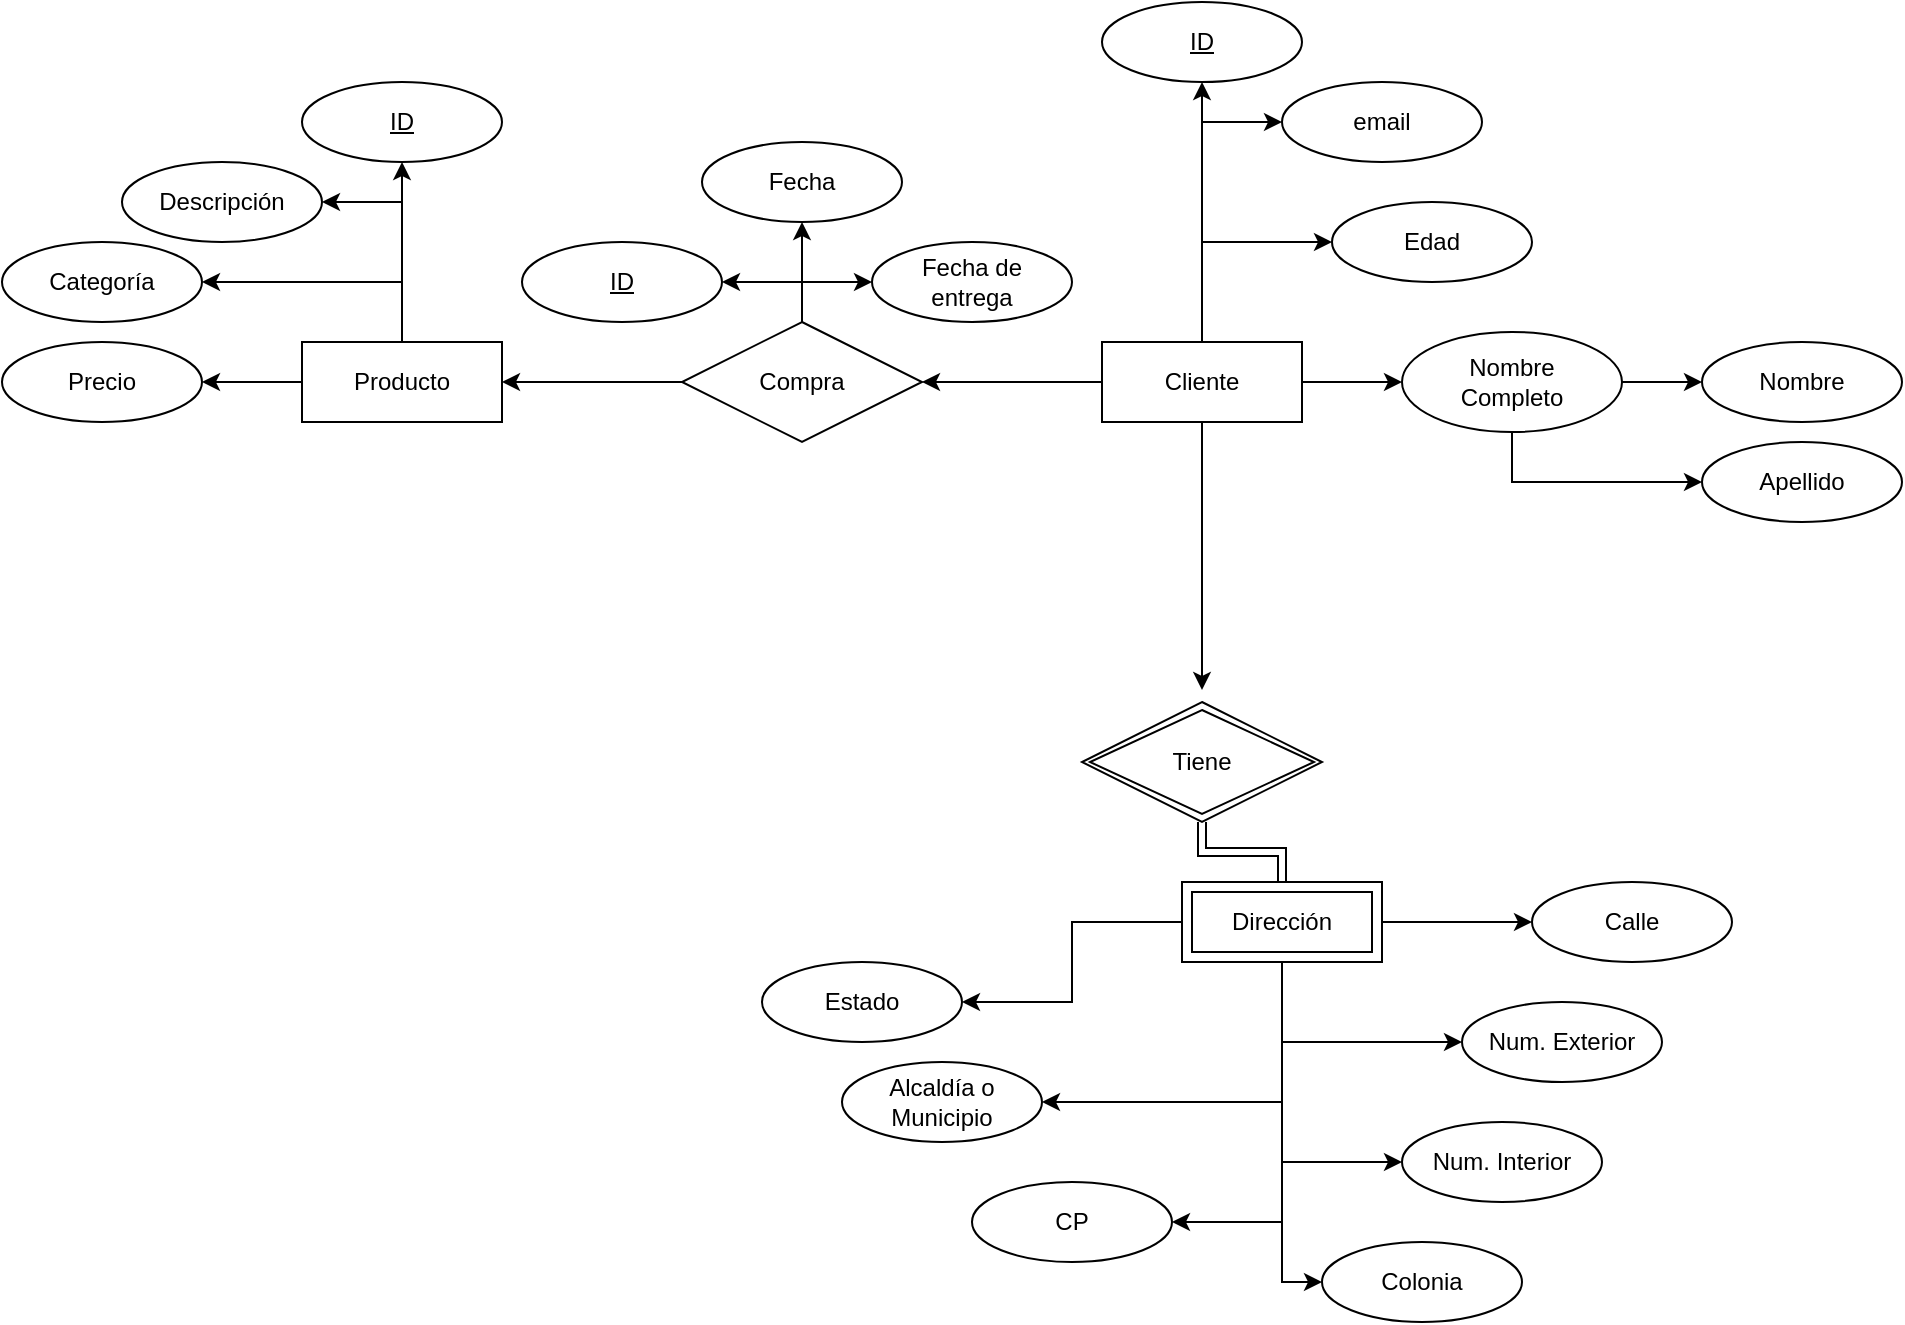 <mxfile version="21.5.1" type="device">
  <diagram id="R2lEEEUBdFMjLlhIrx00" name="Page-1">
    <mxGraphModel dx="2094" dy="1187" grid="1" gridSize="10" guides="1" tooltips="1" connect="1" arrows="1" fold="1" page="1" pageScale="1" pageWidth="850" pageHeight="1100" math="0" shadow="0" extFonts="Permanent Marker^https://fonts.googleapis.com/css?family=Permanent+Marker">
      <root>
        <mxCell id="0" />
        <mxCell id="1" parent="0" />
        <mxCell id="G-yLA5hONZAWw3ku6D0X-56" style="edgeStyle=orthogonalEdgeStyle;rounded=0;orthogonalLoop=1;jettySize=auto;html=1;exitX=0.5;exitY=0;exitDx=0;exitDy=0;entryX=0.5;entryY=1;entryDx=0;entryDy=0;" edge="1" parent="1" source="G-yLA5hONZAWw3ku6D0X-3" target="G-yLA5hONZAWw3ku6D0X-48">
          <mxGeometry relative="1" as="geometry" />
        </mxCell>
        <mxCell id="G-yLA5hONZAWw3ku6D0X-69" style="edgeStyle=orthogonalEdgeStyle;rounded=0;orthogonalLoop=1;jettySize=auto;html=1;exitX=0.5;exitY=0;exitDx=0;exitDy=0;entryX=1;entryY=0.5;entryDx=0;entryDy=0;" edge="1" parent="1" source="G-yLA5hONZAWw3ku6D0X-3" target="G-yLA5hONZAWw3ku6D0X-52">
          <mxGeometry relative="1" as="geometry" />
        </mxCell>
        <mxCell id="G-yLA5hONZAWw3ku6D0X-70" style="edgeStyle=orthogonalEdgeStyle;rounded=0;orthogonalLoop=1;jettySize=auto;html=1;exitX=0.5;exitY=0;exitDx=0;exitDy=0;entryX=1;entryY=0.5;entryDx=0;entryDy=0;" edge="1" parent="1" source="G-yLA5hONZAWw3ku6D0X-3" target="G-yLA5hONZAWw3ku6D0X-54">
          <mxGeometry relative="1" as="geometry" />
        </mxCell>
        <mxCell id="G-yLA5hONZAWw3ku6D0X-71" style="edgeStyle=orthogonalEdgeStyle;rounded=0;orthogonalLoop=1;jettySize=auto;html=1;exitX=0;exitY=0.5;exitDx=0;exitDy=0;entryX=1;entryY=0.5;entryDx=0;entryDy=0;" edge="1" parent="1" source="G-yLA5hONZAWw3ku6D0X-3" target="G-yLA5hONZAWw3ku6D0X-55">
          <mxGeometry relative="1" as="geometry" />
        </mxCell>
        <mxCell id="G-yLA5hONZAWw3ku6D0X-3" value="Producto" style="whiteSpace=wrap;html=1;align=center;" vertex="1" parent="1">
          <mxGeometry x="90" y="180" width="100" height="40" as="geometry" />
        </mxCell>
        <mxCell id="G-yLA5hONZAWw3ku6D0X-37" value="" style="edgeStyle=orthogonalEdgeStyle;rounded=0;orthogonalLoop=1;jettySize=auto;html=1;" edge="1" parent="1" source="G-yLA5hONZAWw3ku6D0X-4" target="G-yLA5hONZAWw3ku6D0X-5">
          <mxGeometry relative="1" as="geometry" />
        </mxCell>
        <mxCell id="G-yLA5hONZAWw3ku6D0X-47" style="edgeStyle=orthogonalEdgeStyle;rounded=0;orthogonalLoop=1;jettySize=auto;html=1;exitX=0.5;exitY=1;exitDx=0;exitDy=0;entryX=0.5;entryY=-0.1;entryDx=0;entryDy=0;entryPerimeter=0;" edge="1" parent="1" source="G-yLA5hONZAWw3ku6D0X-4" target="G-yLA5hONZAWw3ku6D0X-42">
          <mxGeometry relative="1" as="geometry" />
        </mxCell>
        <mxCell id="G-yLA5hONZAWw3ku6D0X-50" style="edgeStyle=orthogonalEdgeStyle;rounded=0;orthogonalLoop=1;jettySize=auto;html=1;exitX=0;exitY=0.5;exitDx=0;exitDy=0;entryX=1;entryY=0.5;entryDx=0;entryDy=0;" edge="1" parent="1" source="G-yLA5hONZAWw3ku6D0X-4" target="G-yLA5hONZAWw3ku6D0X-49">
          <mxGeometry relative="1" as="geometry" />
        </mxCell>
        <mxCell id="G-yLA5hONZAWw3ku6D0X-57" style="edgeStyle=orthogonalEdgeStyle;rounded=0;orthogonalLoop=1;jettySize=auto;html=1;exitX=0.5;exitY=0;exitDx=0;exitDy=0;entryX=0;entryY=0.5;entryDx=0;entryDy=0;" edge="1" parent="1" source="G-yLA5hONZAWw3ku6D0X-4" target="G-yLA5hONZAWw3ku6D0X-12">
          <mxGeometry relative="1" as="geometry" />
        </mxCell>
        <mxCell id="G-yLA5hONZAWw3ku6D0X-66" style="edgeStyle=orthogonalEdgeStyle;rounded=0;orthogonalLoop=1;jettySize=auto;html=1;exitX=0.5;exitY=0;exitDx=0;exitDy=0;entryX=0;entryY=0.5;entryDx=0;entryDy=0;" edge="1" parent="1" source="G-yLA5hONZAWw3ku6D0X-4" target="G-yLA5hONZAWw3ku6D0X-11">
          <mxGeometry relative="1" as="geometry" />
        </mxCell>
        <mxCell id="G-yLA5hONZAWw3ku6D0X-67" style="edgeStyle=orthogonalEdgeStyle;rounded=0;orthogonalLoop=1;jettySize=auto;html=1;exitX=1;exitY=0.5;exitDx=0;exitDy=0;entryX=0;entryY=0.5;entryDx=0;entryDy=0;" edge="1" parent="1" source="G-yLA5hONZAWw3ku6D0X-4" target="G-yLA5hONZAWw3ku6D0X-6">
          <mxGeometry relative="1" as="geometry" />
        </mxCell>
        <mxCell id="G-yLA5hONZAWw3ku6D0X-4" value="Cliente" style="whiteSpace=wrap;html=1;align=center;" vertex="1" parent="1">
          <mxGeometry x="490" y="180" width="100" height="40" as="geometry" />
        </mxCell>
        <mxCell id="G-yLA5hONZAWw3ku6D0X-5" value="ID" style="ellipse;whiteSpace=wrap;html=1;align=center;fontStyle=4;" vertex="1" parent="1">
          <mxGeometry x="490" y="10" width="100" height="40" as="geometry" />
        </mxCell>
        <mxCell id="G-yLA5hONZAWw3ku6D0X-9" value="" style="edgeStyle=orthogonalEdgeStyle;rounded=0;orthogonalLoop=1;jettySize=auto;html=1;" edge="1" parent="1" source="G-yLA5hONZAWw3ku6D0X-6" target="G-yLA5hONZAWw3ku6D0X-8">
          <mxGeometry relative="1" as="geometry" />
        </mxCell>
        <mxCell id="G-yLA5hONZAWw3ku6D0X-68" style="edgeStyle=orthogonalEdgeStyle;rounded=0;orthogonalLoop=1;jettySize=auto;html=1;exitX=0.5;exitY=1;exitDx=0;exitDy=0;entryX=0;entryY=0.5;entryDx=0;entryDy=0;" edge="1" parent="1" source="G-yLA5hONZAWw3ku6D0X-6" target="G-yLA5hONZAWw3ku6D0X-7">
          <mxGeometry relative="1" as="geometry" />
        </mxCell>
        <mxCell id="G-yLA5hONZAWw3ku6D0X-6" value="Nombre &lt;br&gt;Completo" style="ellipse;whiteSpace=wrap;html=1;align=center;" vertex="1" parent="1">
          <mxGeometry x="640" y="175" width="110" height="50" as="geometry" />
        </mxCell>
        <mxCell id="G-yLA5hONZAWw3ku6D0X-7" value="Apellido" style="ellipse;whiteSpace=wrap;html=1;align=center;" vertex="1" parent="1">
          <mxGeometry x="790" y="230" width="100" height="40" as="geometry" />
        </mxCell>
        <mxCell id="G-yLA5hONZAWw3ku6D0X-8" value="Nombre" style="ellipse;whiteSpace=wrap;html=1;align=center;" vertex="1" parent="1">
          <mxGeometry x="790" y="180" width="100" height="40" as="geometry" />
        </mxCell>
        <mxCell id="G-yLA5hONZAWw3ku6D0X-11" value="Edad" style="ellipse;whiteSpace=wrap;html=1;align=center;" vertex="1" parent="1">
          <mxGeometry x="605" y="110" width="100" height="40" as="geometry" />
        </mxCell>
        <mxCell id="G-yLA5hONZAWw3ku6D0X-12" value="email" style="ellipse;whiteSpace=wrap;html=1;align=center;" vertex="1" parent="1">
          <mxGeometry x="580" y="50" width="100" height="40" as="geometry" />
        </mxCell>
        <mxCell id="G-yLA5hONZAWw3ku6D0X-58" style="edgeStyle=orthogonalEdgeStyle;rounded=0;orthogonalLoop=1;jettySize=auto;html=1;exitX=0;exitY=0.5;exitDx=0;exitDy=0;entryX=1;entryY=0.5;entryDx=0;entryDy=0;" edge="1" parent="1" source="G-yLA5hONZAWw3ku6D0X-14" target="G-yLA5hONZAWw3ku6D0X-22">
          <mxGeometry relative="1" as="geometry" />
        </mxCell>
        <mxCell id="G-yLA5hONZAWw3ku6D0X-60" style="edgeStyle=orthogonalEdgeStyle;rounded=0;orthogonalLoop=1;jettySize=auto;html=1;exitX=1;exitY=0.5;exitDx=0;exitDy=0;entryX=0;entryY=0.5;entryDx=0;entryDy=0;" edge="1" parent="1" source="G-yLA5hONZAWw3ku6D0X-14" target="G-yLA5hONZAWw3ku6D0X-17">
          <mxGeometry relative="1" as="geometry" />
        </mxCell>
        <mxCell id="G-yLA5hONZAWw3ku6D0X-61" style="edgeStyle=orthogonalEdgeStyle;rounded=0;orthogonalLoop=1;jettySize=auto;html=1;exitX=0.5;exitY=1;exitDx=0;exitDy=0;entryX=0;entryY=0.5;entryDx=0;entryDy=0;" edge="1" parent="1" source="G-yLA5hONZAWw3ku6D0X-14" target="G-yLA5hONZAWw3ku6D0X-18">
          <mxGeometry relative="1" as="geometry" />
        </mxCell>
        <mxCell id="G-yLA5hONZAWw3ku6D0X-62" style="edgeStyle=orthogonalEdgeStyle;rounded=0;orthogonalLoop=1;jettySize=auto;html=1;exitX=0.5;exitY=1;exitDx=0;exitDy=0;entryX=0;entryY=0.5;entryDx=0;entryDy=0;" edge="1" parent="1" source="G-yLA5hONZAWw3ku6D0X-14" target="G-yLA5hONZAWw3ku6D0X-19">
          <mxGeometry relative="1" as="geometry" />
        </mxCell>
        <mxCell id="G-yLA5hONZAWw3ku6D0X-63" style="edgeStyle=orthogonalEdgeStyle;rounded=0;orthogonalLoop=1;jettySize=auto;html=1;exitX=0.5;exitY=1;exitDx=0;exitDy=0;entryX=0;entryY=0.5;entryDx=0;entryDy=0;" edge="1" parent="1" source="G-yLA5hONZAWw3ku6D0X-14" target="G-yLA5hONZAWw3ku6D0X-20">
          <mxGeometry relative="1" as="geometry" />
        </mxCell>
        <mxCell id="G-yLA5hONZAWw3ku6D0X-64" style="edgeStyle=orthogonalEdgeStyle;rounded=0;orthogonalLoop=1;jettySize=auto;html=1;exitX=0.5;exitY=1;exitDx=0;exitDy=0;entryX=1;entryY=0.5;entryDx=0;entryDy=0;" edge="1" parent="1" source="G-yLA5hONZAWw3ku6D0X-14" target="G-yLA5hONZAWw3ku6D0X-21">
          <mxGeometry relative="1" as="geometry" />
        </mxCell>
        <mxCell id="G-yLA5hONZAWw3ku6D0X-65" style="edgeStyle=orthogonalEdgeStyle;rounded=0;orthogonalLoop=1;jettySize=auto;html=1;exitX=0.5;exitY=1;exitDx=0;exitDy=0;entryX=1;entryY=0.5;entryDx=0;entryDy=0;" edge="1" parent="1" source="G-yLA5hONZAWw3ku6D0X-14" target="G-yLA5hONZAWw3ku6D0X-16">
          <mxGeometry relative="1" as="geometry" />
        </mxCell>
        <mxCell id="G-yLA5hONZAWw3ku6D0X-14" value="Dirección" style="shape=ext;margin=3;double=1;whiteSpace=wrap;html=1;align=center;" vertex="1" parent="1">
          <mxGeometry x="530" y="450" width="100" height="40" as="geometry" />
        </mxCell>
        <mxCell id="G-yLA5hONZAWw3ku6D0X-16" value="CP" style="ellipse;whiteSpace=wrap;html=1;align=center;" vertex="1" parent="1">
          <mxGeometry x="425" y="600" width="100" height="40" as="geometry" />
        </mxCell>
        <mxCell id="G-yLA5hONZAWw3ku6D0X-17" value="Calle" style="ellipse;whiteSpace=wrap;html=1;align=center;" vertex="1" parent="1">
          <mxGeometry x="705" y="450" width="100" height="40" as="geometry" />
        </mxCell>
        <mxCell id="G-yLA5hONZAWw3ku6D0X-18" value="Num. Exterior" style="ellipse;whiteSpace=wrap;html=1;align=center;" vertex="1" parent="1">
          <mxGeometry x="670" y="510" width="100" height="40" as="geometry" />
        </mxCell>
        <mxCell id="G-yLA5hONZAWw3ku6D0X-20" value="Colonia" style="ellipse;whiteSpace=wrap;html=1;align=center;" vertex="1" parent="1">
          <mxGeometry x="600" y="630" width="100" height="40" as="geometry" />
        </mxCell>
        <mxCell id="G-yLA5hONZAWw3ku6D0X-21" value="Alcaldía o Municipio" style="ellipse;whiteSpace=wrap;html=1;align=center;" vertex="1" parent="1">
          <mxGeometry x="360" y="540" width="100" height="40" as="geometry" />
        </mxCell>
        <mxCell id="G-yLA5hONZAWw3ku6D0X-22" value="Estado" style="ellipse;whiteSpace=wrap;html=1;align=center;" vertex="1" parent="1">
          <mxGeometry x="320" y="490" width="100" height="40" as="geometry" />
        </mxCell>
        <mxCell id="G-yLA5hONZAWw3ku6D0X-19" value="Num. Interior" style="ellipse;whiteSpace=wrap;html=1;align=center;" vertex="1" parent="1">
          <mxGeometry x="640" y="570" width="100" height="40" as="geometry" />
        </mxCell>
        <mxCell id="G-yLA5hONZAWw3ku6D0X-42" value="Tiene" style="shape=rhombus;double=1;perimeter=rhombusPerimeter;whiteSpace=wrap;html=1;align=center;" vertex="1" parent="1">
          <mxGeometry x="480" y="360" width="120" height="60" as="geometry" />
        </mxCell>
        <mxCell id="G-yLA5hONZAWw3ku6D0X-44" value="" style="shape=link;html=1;rounded=0;entryX=0.5;entryY=0;entryDx=0;entryDy=0;exitX=0.5;exitY=1;exitDx=0;exitDy=0;edgeStyle=orthogonalEdgeStyle;" edge="1" parent="1" source="G-yLA5hONZAWw3ku6D0X-42" target="G-yLA5hONZAWw3ku6D0X-14">
          <mxGeometry relative="1" as="geometry">
            <mxPoint x="300" y="400" as="sourcePoint" />
            <mxPoint x="420" y="400" as="targetPoint" />
          </mxGeometry>
        </mxCell>
        <mxCell id="G-yLA5hONZAWw3ku6D0X-45" value="" style="resizable=0;html=1;whiteSpace=wrap;align=right;verticalAlign=bottom;" connectable="0" vertex="1" parent="G-yLA5hONZAWw3ku6D0X-44">
          <mxGeometry x="1" relative="1" as="geometry" />
        </mxCell>
        <mxCell id="G-yLA5hONZAWw3ku6D0X-48" value="ID" style="ellipse;whiteSpace=wrap;html=1;align=center;fontStyle=4;" vertex="1" parent="1">
          <mxGeometry x="90" y="50" width="100" height="40" as="geometry" />
        </mxCell>
        <mxCell id="G-yLA5hONZAWw3ku6D0X-51" style="edgeStyle=orthogonalEdgeStyle;rounded=0;orthogonalLoop=1;jettySize=auto;html=1;exitX=0;exitY=0.5;exitDx=0;exitDy=0;entryX=1;entryY=0.5;entryDx=0;entryDy=0;" edge="1" parent="1" source="G-yLA5hONZAWw3ku6D0X-49" target="G-yLA5hONZAWw3ku6D0X-3">
          <mxGeometry relative="1" as="geometry" />
        </mxCell>
        <mxCell id="G-yLA5hONZAWw3ku6D0X-74" style="edgeStyle=orthogonalEdgeStyle;rounded=0;orthogonalLoop=1;jettySize=auto;html=1;exitX=0.5;exitY=0;exitDx=0;exitDy=0;entryX=0.5;entryY=1;entryDx=0;entryDy=0;" edge="1" parent="1" source="G-yLA5hONZAWw3ku6D0X-49" target="G-yLA5hONZAWw3ku6D0X-73">
          <mxGeometry relative="1" as="geometry" />
        </mxCell>
        <mxCell id="G-yLA5hONZAWw3ku6D0X-75" style="edgeStyle=orthogonalEdgeStyle;rounded=0;orthogonalLoop=1;jettySize=auto;html=1;exitX=0.5;exitY=0;exitDx=0;exitDy=0;entryX=1;entryY=0.5;entryDx=0;entryDy=0;" edge="1" parent="1" source="G-yLA5hONZAWw3ku6D0X-49" target="G-yLA5hONZAWw3ku6D0X-72">
          <mxGeometry relative="1" as="geometry" />
        </mxCell>
        <mxCell id="G-yLA5hONZAWw3ku6D0X-78" style="edgeStyle=orthogonalEdgeStyle;rounded=0;orthogonalLoop=1;jettySize=auto;html=1;exitX=0.5;exitY=0;exitDx=0;exitDy=0;entryX=0;entryY=0.5;entryDx=0;entryDy=0;" edge="1" parent="1" source="G-yLA5hONZAWw3ku6D0X-49" target="G-yLA5hONZAWw3ku6D0X-76">
          <mxGeometry relative="1" as="geometry" />
        </mxCell>
        <mxCell id="G-yLA5hONZAWw3ku6D0X-49" value="Compra" style="shape=rhombus;perimeter=rhombusPerimeter;whiteSpace=wrap;html=1;align=center;" vertex="1" parent="1">
          <mxGeometry x="280" y="170" width="120" height="60" as="geometry" />
        </mxCell>
        <mxCell id="G-yLA5hONZAWw3ku6D0X-52" value="Descripción" style="ellipse;whiteSpace=wrap;html=1;align=center;fontStyle=0" vertex="1" parent="1">
          <mxGeometry y="90" width="100" height="40" as="geometry" />
        </mxCell>
        <mxCell id="G-yLA5hONZAWw3ku6D0X-54" value="Categoría" style="ellipse;whiteSpace=wrap;html=1;align=center;" vertex="1" parent="1">
          <mxGeometry x="-60" y="130" width="100" height="40" as="geometry" />
        </mxCell>
        <mxCell id="G-yLA5hONZAWw3ku6D0X-55" value="Precio" style="ellipse;whiteSpace=wrap;html=1;align=center;" vertex="1" parent="1">
          <mxGeometry x="-60" y="180" width="100" height="40" as="geometry" />
        </mxCell>
        <mxCell id="G-yLA5hONZAWw3ku6D0X-72" value="ID" style="ellipse;whiteSpace=wrap;html=1;align=center;fontStyle=4;" vertex="1" parent="1">
          <mxGeometry x="200" y="130" width="100" height="40" as="geometry" />
        </mxCell>
        <mxCell id="G-yLA5hONZAWw3ku6D0X-73" value="Fecha" style="ellipse;whiteSpace=wrap;html=1;align=center;" vertex="1" parent="1">
          <mxGeometry x="290" y="80" width="100" height="40" as="geometry" />
        </mxCell>
        <mxCell id="G-yLA5hONZAWw3ku6D0X-76" value="Fecha de &lt;br&gt;entrega" style="ellipse;whiteSpace=wrap;html=1;align=center;" vertex="1" parent="1">
          <mxGeometry x="375" y="130" width="100" height="40" as="geometry" />
        </mxCell>
        <mxCell id="G-yLA5hONZAWw3ku6D0X-77" style="edgeStyle=orthogonalEdgeStyle;rounded=0;orthogonalLoop=1;jettySize=auto;html=1;exitX=0.5;exitY=1;exitDx=0;exitDy=0;" edge="1" parent="1" source="G-yLA5hONZAWw3ku6D0X-76" target="G-yLA5hONZAWw3ku6D0X-76">
          <mxGeometry relative="1" as="geometry" />
        </mxCell>
      </root>
    </mxGraphModel>
  </diagram>
</mxfile>
